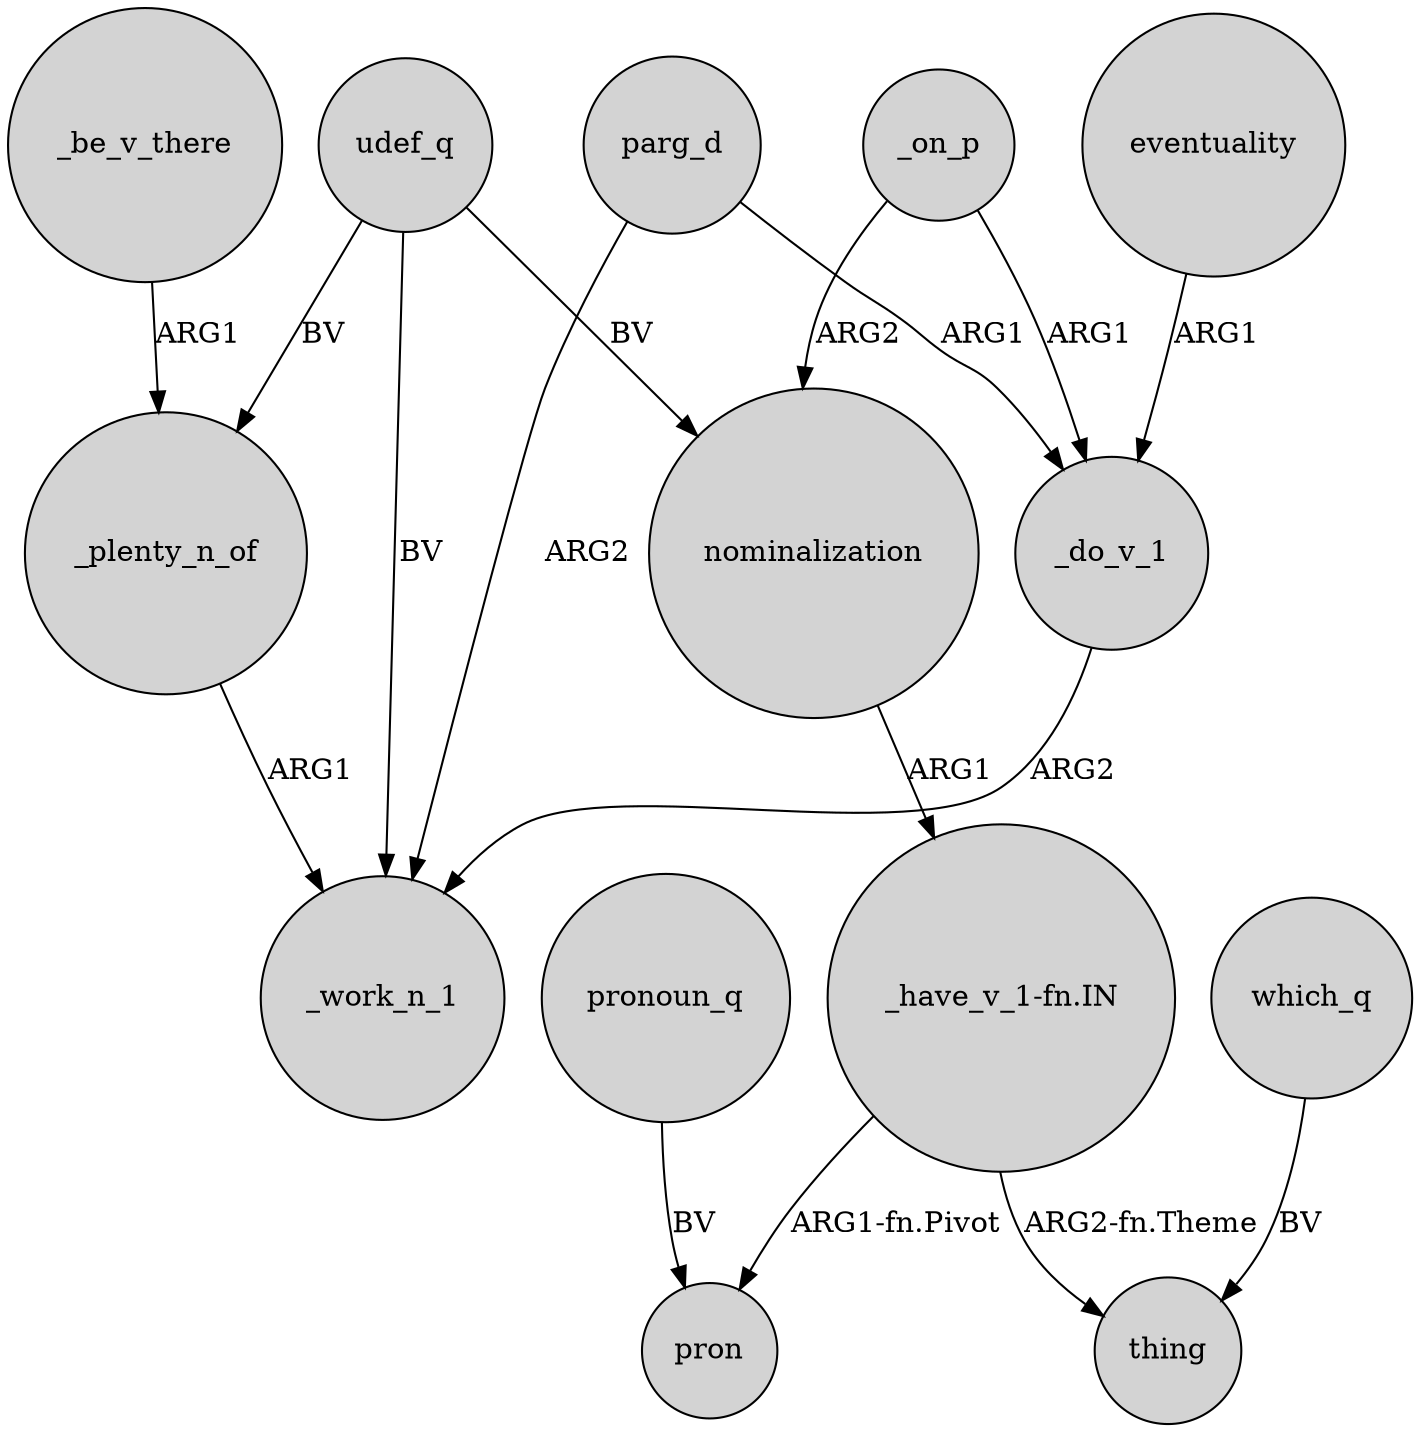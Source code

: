 digraph {
	node [shape=circle style=filled]
	_plenty_n_of -> _work_n_1 [label=ARG1]
	udef_q -> _plenty_n_of [label=BV]
	parg_d -> _do_v_1 [label=ARG1]
	nominalization -> "_have_v_1-fn.IN" [label=ARG1]
	pronoun_q -> pron [label=BV]
	udef_q -> nominalization [label=BV]
	_on_p -> _do_v_1 [label=ARG1]
	"_have_v_1-fn.IN" -> pron [label="ARG1-fn.Pivot"]
	eventuality -> _do_v_1 [label=ARG1]
	_do_v_1 -> _work_n_1 [label=ARG2]
	parg_d -> _work_n_1 [label=ARG2]
	_be_v_there -> _plenty_n_of [label=ARG1]
	_on_p -> nominalization [label=ARG2]
	"_have_v_1-fn.IN" -> thing [label="ARG2-fn.Theme"]
	which_q -> thing [label=BV]
	udef_q -> _work_n_1 [label=BV]
}
